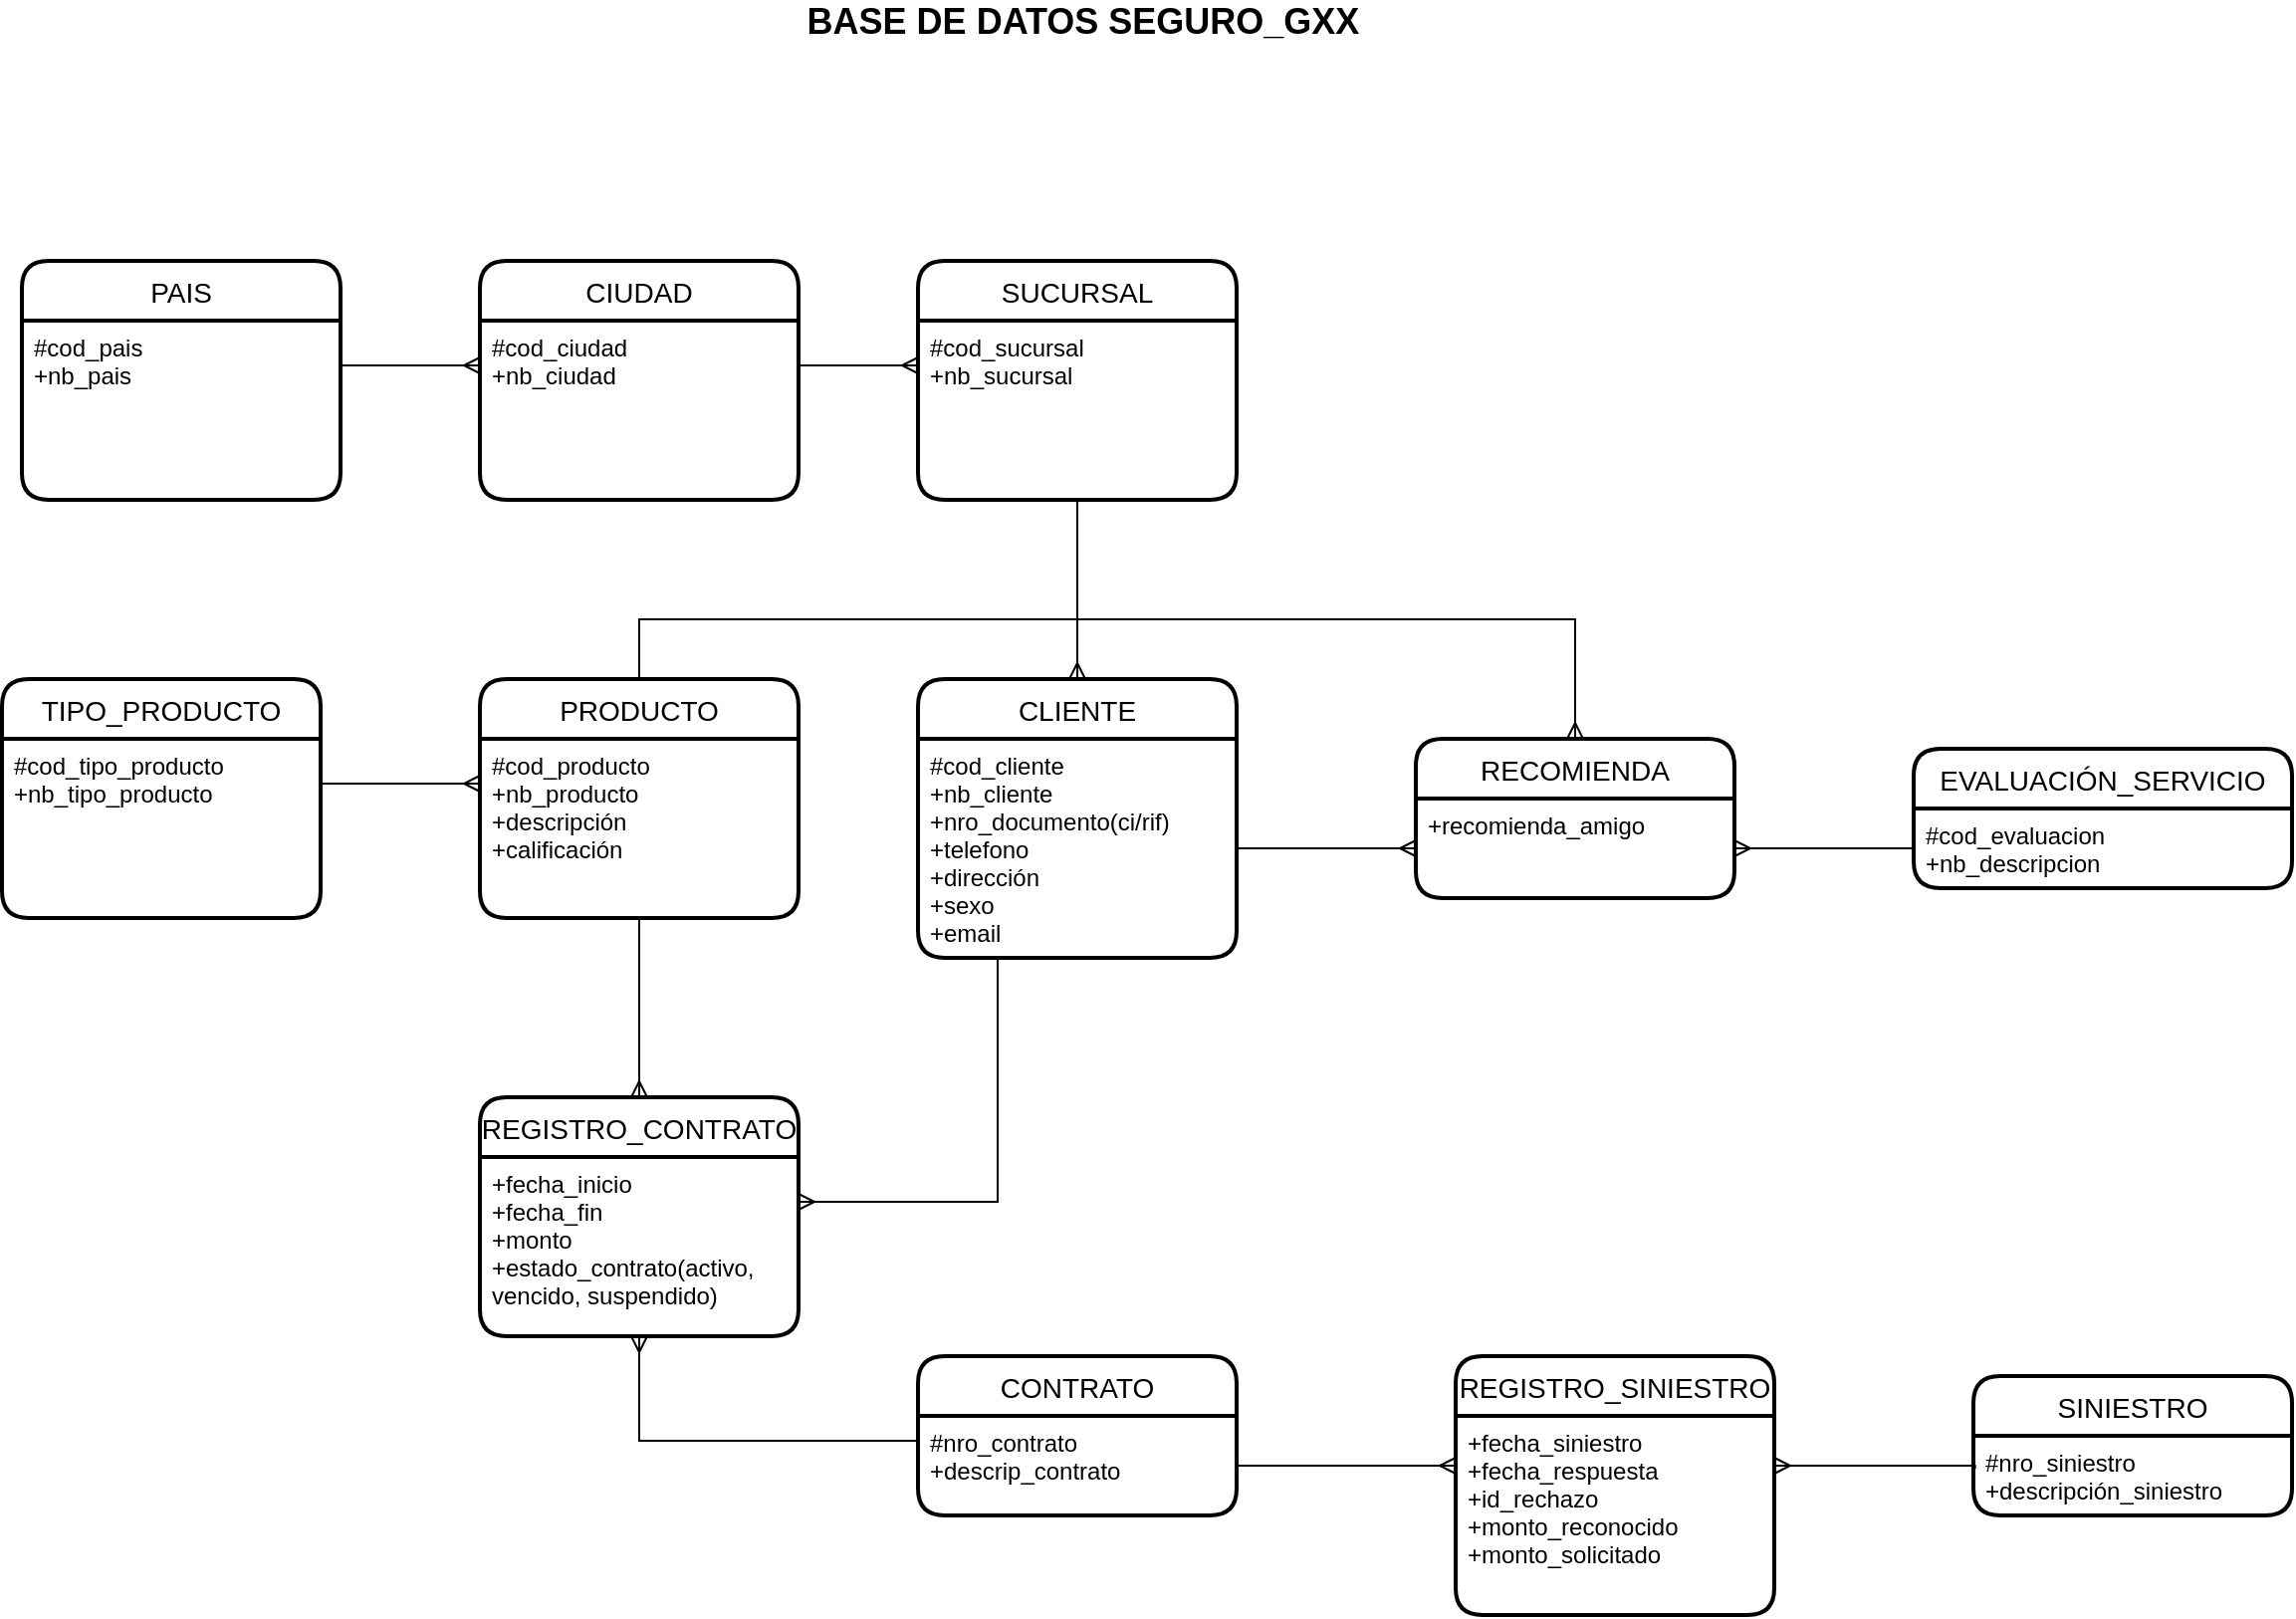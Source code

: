 <mxfile version="16.5.2" type="device"><diagram id="n_6RYn5TsPAc7e3jZT4K" name="Page-1"><mxGraphModel dx="941" dy="994" grid="1" gridSize="10" guides="1" tooltips="1" connect="1" arrows="1" fold="1" page="1" pageScale="1" pageWidth="850" pageHeight="1100" background="none" math="0" shadow="0"><root><mxCell id="0"/><mxCell id="1" parent="0"/><mxCell id="PYokBnlcfm0bGW3TvmQG-14" value="PAIS" style="swimlane;childLayout=stackLayout;horizontal=1;startSize=30;horizontalStack=0;rounded=1;fontSize=14;fontStyle=0;strokeWidth=2;resizeParent=0;resizeLast=1;shadow=0;dashed=0;align=center;" parent="1" vertex="1"><mxGeometry x="320" y="190" width="160" height="120" as="geometry"/></mxCell><mxCell id="PYokBnlcfm0bGW3TvmQG-15" value="#cod_pais&#10;+nb_pais&#10;" style="align=left;strokeColor=none;fillColor=none;spacingLeft=4;fontSize=12;verticalAlign=top;resizable=0;rotatable=0;part=1;" parent="PYokBnlcfm0bGW3TvmQG-14" vertex="1"><mxGeometry y="30" width="160" height="90" as="geometry"/></mxCell><mxCell id="PYokBnlcfm0bGW3TvmQG-16" value="CIUDAD" style="swimlane;childLayout=stackLayout;horizontal=1;startSize=30;horizontalStack=0;rounded=1;fontSize=14;fontStyle=0;strokeWidth=2;resizeParent=0;resizeLast=1;shadow=0;dashed=0;align=center;" parent="1" vertex="1"><mxGeometry x="550" y="190" width="160" height="120" as="geometry"/></mxCell><mxCell id="PYokBnlcfm0bGW3TvmQG-17" value="#cod_ciudad&#10;+nb_ciudad" style="align=left;strokeColor=none;fillColor=none;spacingLeft=4;fontSize=12;verticalAlign=top;resizable=0;rotatable=0;part=1;" parent="PYokBnlcfm0bGW3TvmQG-16" vertex="1"><mxGeometry y="30" width="160" height="90" as="geometry"/></mxCell><mxCell id="PYokBnlcfm0bGW3TvmQG-18" style="edgeStyle=orthogonalEdgeStyle;rounded=0;orthogonalLoop=1;jettySize=auto;html=1;exitX=1;exitY=0.25;exitDx=0;exitDy=0;entryX=0;entryY=0.25;entryDx=0;entryDy=0;endArrow=ERmany;endFill=0;" parent="1" source="PYokBnlcfm0bGW3TvmQG-15" target="PYokBnlcfm0bGW3TvmQG-17" edge="1"><mxGeometry relative="1" as="geometry"/></mxCell><mxCell id="PYokBnlcfm0bGW3TvmQG-19" value="SUCURSAL" style="swimlane;childLayout=stackLayout;horizontal=1;startSize=30;horizontalStack=0;rounded=1;fontSize=14;fontStyle=0;strokeWidth=2;resizeParent=0;resizeLast=1;shadow=0;dashed=0;align=center;" parent="1" vertex="1"><mxGeometry x="770" y="190" width="160" height="120" as="geometry"/></mxCell><mxCell id="PYokBnlcfm0bGW3TvmQG-20" value="#cod_sucursal&#10;+nb_sucursal" style="align=left;strokeColor=none;fillColor=none;spacingLeft=4;fontSize=12;verticalAlign=top;resizable=0;rotatable=0;part=1;" parent="PYokBnlcfm0bGW3TvmQG-19" vertex="1"><mxGeometry y="30" width="160" height="90" as="geometry"/></mxCell><mxCell id="PYokBnlcfm0bGW3TvmQG-21" style="edgeStyle=orthogonalEdgeStyle;rounded=0;orthogonalLoop=1;jettySize=auto;html=1;exitX=1;exitY=0.25;exitDx=0;exitDy=0;entryX=0;entryY=0.25;entryDx=0;entryDy=0;endArrow=ERmany;endFill=0;" parent="1" source="PYokBnlcfm0bGW3TvmQG-17" target="PYokBnlcfm0bGW3TvmQG-20" edge="1"><mxGeometry relative="1" as="geometry"/></mxCell><mxCell id="PYokBnlcfm0bGW3TvmQG-22" value="TIPO_PRODUCTO" style="swimlane;childLayout=stackLayout;horizontal=1;startSize=30;horizontalStack=0;rounded=1;fontSize=14;fontStyle=0;strokeWidth=2;resizeParent=0;resizeLast=1;shadow=0;dashed=0;align=center;" parent="1" vertex="1"><mxGeometry x="310" y="400" width="160" height="120" as="geometry"/></mxCell><mxCell id="PYokBnlcfm0bGW3TvmQG-23" value="#cod_tipo_producto&#10;+nb_tipo_producto" style="align=left;strokeColor=none;fillColor=none;spacingLeft=4;fontSize=12;verticalAlign=top;resizable=0;rotatable=0;part=1;" parent="PYokBnlcfm0bGW3TvmQG-22" vertex="1"><mxGeometry y="30" width="160" height="90" as="geometry"/></mxCell><mxCell id="UCkolkCa1n1rYU3f7XYU-1" style="edgeStyle=orthogonalEdgeStyle;rounded=0;orthogonalLoop=1;jettySize=auto;html=1;exitX=0.5;exitY=0;exitDx=0;exitDy=0;entryX=0.5;entryY=0;entryDx=0;entryDy=0;endArrow=ERmany;endFill=0;" parent="1" source="PYokBnlcfm0bGW3TvmQG-25" target="PYokBnlcfm0bGW3TvmQG-33" edge="1"><mxGeometry relative="1" as="geometry"><Array as="points"><mxPoint x="630" y="370"/><mxPoint x="1100" y="370"/></Array></mxGeometry></mxCell><mxCell id="PYokBnlcfm0bGW3TvmQG-25" value="PRODUCTO" style="swimlane;childLayout=stackLayout;horizontal=1;startSize=30;horizontalStack=0;rounded=1;fontSize=14;fontStyle=0;strokeWidth=2;resizeParent=0;resizeLast=1;shadow=0;dashed=0;align=center;" parent="1" vertex="1"><mxGeometry x="550" y="400" width="160" height="120" as="geometry"/></mxCell><mxCell id="PYokBnlcfm0bGW3TvmQG-26" value="#cod_producto&#10;+nb_producto&#10;+descripción&#10;+calificación&#10;" style="align=left;strokeColor=none;fillColor=none;spacingLeft=4;fontSize=12;verticalAlign=top;resizable=0;rotatable=0;part=1;" parent="PYokBnlcfm0bGW3TvmQG-25" vertex="1"><mxGeometry y="30" width="160" height="90" as="geometry"/></mxCell><mxCell id="PYokBnlcfm0bGW3TvmQG-27" style="edgeStyle=orthogonalEdgeStyle;rounded=0;orthogonalLoop=1;jettySize=auto;html=1;exitX=1;exitY=0.25;exitDx=0;exitDy=0;entryX=0;entryY=0.25;entryDx=0;entryDy=0;endArrow=ERmany;endFill=0;" parent="1" source="PYokBnlcfm0bGW3TvmQG-23" target="PYokBnlcfm0bGW3TvmQG-26" edge="1"><mxGeometry relative="1" as="geometry"/></mxCell><mxCell id="PYokBnlcfm0bGW3TvmQG-28" value="CLIENTE" style="swimlane;childLayout=stackLayout;horizontal=1;startSize=30;horizontalStack=0;rounded=1;fontSize=14;fontStyle=0;strokeWidth=2;resizeParent=0;resizeLast=1;shadow=0;dashed=0;align=center;" parent="1" vertex="1"><mxGeometry x="770" y="400" width="160" height="140" as="geometry"/></mxCell><mxCell id="PYokBnlcfm0bGW3TvmQG-29" value="#cod_cliente&#10;+nb_cliente&#10;+nro_documento(ci/rif)&#10;+telefono&#10;+dirección&#10;+sexo&#10;+email&#10;" style="align=left;strokeColor=none;fillColor=none;spacingLeft=4;fontSize=12;verticalAlign=top;resizable=0;rotatable=0;part=1;" parent="PYokBnlcfm0bGW3TvmQG-28" vertex="1"><mxGeometry y="30" width="160" height="110" as="geometry"/></mxCell><mxCell id="PYokBnlcfm0bGW3TvmQG-30" style="edgeStyle=orthogonalEdgeStyle;rounded=0;orthogonalLoop=1;jettySize=auto;html=1;exitX=0.5;exitY=1;exitDx=0;exitDy=0;entryX=0.5;entryY=0;entryDx=0;entryDy=0;endArrow=ERmany;endFill=0;" parent="1" source="PYokBnlcfm0bGW3TvmQG-20" target="PYokBnlcfm0bGW3TvmQG-28" edge="1"><mxGeometry relative="1" as="geometry"/></mxCell><mxCell id="PYokBnlcfm0bGW3TvmQG-31" value="EVALUACIÓN_SERVICIO" style="swimlane;childLayout=stackLayout;horizontal=1;startSize=30;horizontalStack=0;rounded=1;fontSize=14;fontStyle=0;strokeWidth=2;resizeParent=0;resizeLast=1;shadow=0;dashed=0;align=center;" parent="1" vertex="1"><mxGeometry x="1270" y="435" width="190" height="70" as="geometry"/></mxCell><mxCell id="PYokBnlcfm0bGW3TvmQG-32" value="#cod_evaluacion&#10;+nb_descripcion" style="align=left;strokeColor=none;fillColor=none;spacingLeft=4;fontSize=12;verticalAlign=top;resizable=0;rotatable=0;part=1;" parent="PYokBnlcfm0bGW3TvmQG-31" vertex="1"><mxGeometry y="30" width="190" height="40" as="geometry"/></mxCell><mxCell id="PYokBnlcfm0bGW3TvmQG-33" value="RECOMIENDA" style="swimlane;childLayout=stackLayout;horizontal=1;startSize=30;horizontalStack=0;rounded=1;fontSize=14;fontStyle=0;strokeWidth=2;resizeParent=0;resizeLast=1;shadow=0;dashed=0;align=center;" parent="1" vertex="1"><mxGeometry x="1020" y="430" width="160" height="80" as="geometry"/></mxCell><mxCell id="PYokBnlcfm0bGW3TvmQG-34" value="+recomienda_amigo" style="align=left;strokeColor=none;fillColor=none;spacingLeft=4;fontSize=12;verticalAlign=top;resizable=0;rotatable=0;part=1;" parent="PYokBnlcfm0bGW3TvmQG-33" vertex="1"><mxGeometry y="30" width="160" height="50" as="geometry"/></mxCell><mxCell id="PYokBnlcfm0bGW3TvmQG-39" value="CONTRATO" style="swimlane;childLayout=stackLayout;horizontal=1;startSize=30;horizontalStack=0;rounded=1;fontSize=14;fontStyle=0;strokeWidth=2;resizeParent=0;resizeLast=1;shadow=0;dashed=0;align=center;" parent="1" vertex="1"><mxGeometry x="770" y="740" width="160" height="80" as="geometry"/></mxCell><mxCell id="PYokBnlcfm0bGW3TvmQG-40" value="#nro_contrato&#10;+descrip_contrato" style="align=left;strokeColor=none;fillColor=none;spacingLeft=4;fontSize=12;verticalAlign=top;resizable=0;rotatable=0;part=1;" parent="PYokBnlcfm0bGW3TvmQG-39" vertex="1"><mxGeometry y="30" width="160" height="50" as="geometry"/></mxCell><mxCell id="PYokBnlcfm0bGW3TvmQG-42" value="REGISTRO_CONTRATO" style="swimlane;childLayout=stackLayout;horizontal=1;startSize=30;horizontalStack=0;rounded=1;fontSize=14;fontStyle=0;strokeWidth=2;resizeParent=0;resizeLast=1;shadow=0;dashed=0;align=center;" parent="1" vertex="1"><mxGeometry x="550" y="610" width="160" height="120" as="geometry"/></mxCell><mxCell id="PYokBnlcfm0bGW3TvmQG-43" value="+fecha_inicio&#10;+fecha_fin&#10;+monto&#10;+estado_contrato(activo, &#10;vencido, suspendido)" style="align=left;strokeColor=none;fillColor=none;spacingLeft=4;fontSize=12;verticalAlign=top;resizable=0;rotatable=0;part=1;" parent="PYokBnlcfm0bGW3TvmQG-42" vertex="1"><mxGeometry y="30" width="160" height="90" as="geometry"/></mxCell><mxCell id="PYokBnlcfm0bGW3TvmQG-47" style="edgeStyle=orthogonalEdgeStyle;rounded=0;orthogonalLoop=1;jettySize=auto;html=1;exitX=0.5;exitY=1;exitDx=0;exitDy=0;entryX=0.5;entryY=0;entryDx=0;entryDy=0;endArrow=ERmany;endFill=0;" parent="1" source="PYokBnlcfm0bGW3TvmQG-26" target="PYokBnlcfm0bGW3TvmQG-42" edge="1"><mxGeometry relative="1" as="geometry"/></mxCell><mxCell id="PYokBnlcfm0bGW3TvmQG-48" style="edgeStyle=orthogonalEdgeStyle;rounded=0;orthogonalLoop=1;jettySize=auto;html=1;exitX=0;exitY=0.25;exitDx=0;exitDy=0;endArrow=ERmany;endFill=0;" parent="1" source="PYokBnlcfm0bGW3TvmQG-40" target="PYokBnlcfm0bGW3TvmQG-43" edge="1"><mxGeometry relative="1" as="geometry"/></mxCell><mxCell id="PYokBnlcfm0bGW3TvmQG-49" style="edgeStyle=orthogonalEdgeStyle;rounded=0;orthogonalLoop=1;jettySize=auto;html=1;exitX=0.25;exitY=1;exitDx=0;exitDy=0;entryX=1;entryY=0.25;entryDx=0;entryDy=0;endArrow=ERmany;endFill=0;" parent="1" source="PYokBnlcfm0bGW3TvmQG-29" target="PYokBnlcfm0bGW3TvmQG-43" edge="1"><mxGeometry relative="1" as="geometry"/></mxCell><mxCell id="PYokBnlcfm0bGW3TvmQG-50" value="REGISTRO_SINIESTRO" style="swimlane;childLayout=stackLayout;horizontal=1;startSize=30;horizontalStack=0;rounded=1;fontSize=14;fontStyle=0;strokeWidth=2;resizeParent=0;resizeLast=1;shadow=0;dashed=0;align=center;" parent="1" vertex="1"><mxGeometry x="1040" y="740" width="160" height="130" as="geometry"/></mxCell><mxCell id="PYokBnlcfm0bGW3TvmQG-51" value="+fecha_siniestro&#10;+fecha_respuesta&#10;+id_rechazo&#10;+monto_reconocido&#10;+monto_solicitado" style="align=left;strokeColor=none;fillColor=none;spacingLeft=4;fontSize=12;verticalAlign=top;resizable=0;rotatable=0;part=1;" parent="PYokBnlcfm0bGW3TvmQG-50" vertex="1"><mxGeometry y="30" width="160" height="100" as="geometry"/></mxCell><mxCell id="PYokBnlcfm0bGW3TvmQG-52" style="edgeStyle=orthogonalEdgeStyle;rounded=0;orthogonalLoop=1;jettySize=auto;html=1;exitX=1;exitY=0.25;exitDx=0;exitDy=0;endArrow=ERmany;endFill=0;entryX=0;entryY=0.25;entryDx=0;entryDy=0;" parent="1" source="PYokBnlcfm0bGW3TvmQG-40" target="PYokBnlcfm0bGW3TvmQG-51" edge="1"><mxGeometry relative="1" as="geometry"><Array as="points"><mxPoint x="930" y="795"/></Array></mxGeometry></mxCell><mxCell id="PYokBnlcfm0bGW3TvmQG-53" value="SINIESTRO" style="swimlane;childLayout=stackLayout;horizontal=1;startSize=30;horizontalStack=0;rounded=1;fontSize=14;fontStyle=0;strokeWidth=2;resizeParent=0;resizeLast=1;shadow=0;dashed=0;align=center;" parent="1" vertex="1"><mxGeometry x="1300" y="750" width="160" height="70" as="geometry"/></mxCell><mxCell id="PYokBnlcfm0bGW3TvmQG-54" value="#nro_siniestro&#10;+descripción_siniestro" style="align=left;strokeColor=none;fillColor=none;spacingLeft=4;fontSize=12;verticalAlign=top;resizable=0;rotatable=0;part=1;" parent="PYokBnlcfm0bGW3TvmQG-53" vertex="1"><mxGeometry y="30" width="160" height="40" as="geometry"/></mxCell><mxCell id="PYokBnlcfm0bGW3TvmQG-55" style="edgeStyle=orthogonalEdgeStyle;rounded=0;orthogonalLoop=1;jettySize=auto;html=1;exitX=1;exitY=0.25;exitDx=0;exitDy=0;entryX=0.005;entryY=0.413;entryDx=0;entryDy=0;endArrow=none;endFill=0;startArrow=ERmany;startFill=0;entryPerimeter=0;" parent="1" source="PYokBnlcfm0bGW3TvmQG-51" target="PYokBnlcfm0bGW3TvmQG-54" edge="1"><mxGeometry relative="1" as="geometry"><Array as="points"><mxPoint x="1301" y="795"/></Array></mxGeometry></mxCell><mxCell id="PYokBnlcfm0bGW3TvmQG-57" style="edgeStyle=orthogonalEdgeStyle;rounded=0;orthogonalLoop=1;jettySize=auto;html=1;exitX=1;exitY=0.5;exitDx=0;exitDy=0;entryX=0;entryY=0.5;entryDx=0;entryDy=0;endArrow=ERmany;endFill=0;" parent="1" source="PYokBnlcfm0bGW3TvmQG-29" target="PYokBnlcfm0bGW3TvmQG-34" edge="1"><mxGeometry relative="1" as="geometry"/></mxCell><mxCell id="PYokBnlcfm0bGW3TvmQG-58" value="&lt;b&gt;&lt;font style=&quot;font-size: 18px&quot;&gt;&amp;nbsp;BASE DE DATOS SEGURO_GXX&lt;/font&gt;&lt;/b&gt;" style="text;html=1;align=center;verticalAlign=middle;resizable=0;points=[];autosize=1;strokeColor=none;fillColor=none;" parent="1" vertex="1"><mxGeometry x="700" y="60" width="300" height="20" as="geometry"/></mxCell><mxCell id="PYokBnlcfm0bGW3TvmQG-59" value="" style="edgeStyle=orthogonalEdgeStyle;rounded=0;orthogonalLoop=1;jettySize=auto;html=1;fontSize=18;endArrow=ERmany;endFill=0;" parent="1" source="PYokBnlcfm0bGW3TvmQG-32" target="PYokBnlcfm0bGW3TvmQG-34" edge="1"><mxGeometry relative="1" as="geometry"/></mxCell></root></mxGraphModel></diagram></mxfile>